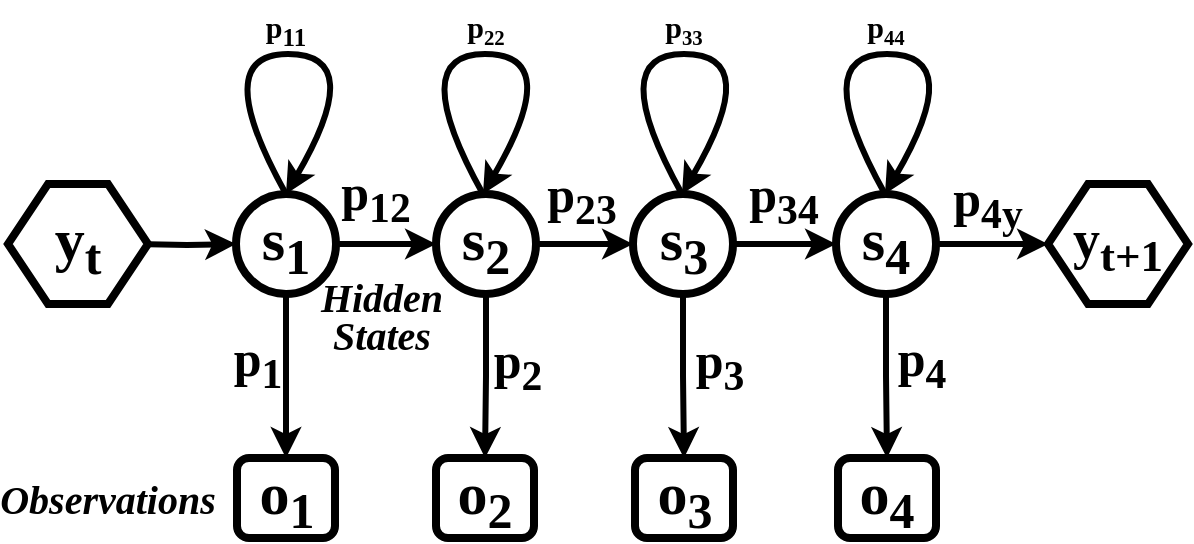 <mxfile version="22.1.16" type="device">
  <diagram name="Page-1" id="WBMwxME1dDKrALJzojWC">
    <mxGraphModel dx="954" dy="614" grid="1" gridSize="10" guides="1" tooltips="1" connect="1" arrows="1" fold="1" page="1" pageScale="1" pageWidth="827" pageHeight="1169" background="#FFFFFF" math="0" shadow="0">
      <root>
        <mxCell id="0" />
        <mxCell id="1" parent="0" />
        <mxCell id="G_lizMxF7PAWGnHg-xAG-12" style="edgeStyle=orthogonalEdgeStyle;rounded=0;orthogonalLoop=1;jettySize=auto;html=1;entryX=0;entryY=0.5;entryDx=0;entryDy=0;strokeWidth=3;" parent="1" target="G_lizMxF7PAWGnHg-xAG-2" edge="1">
          <mxGeometry relative="1" as="geometry">
            <mxPoint x="194" y="285" as="sourcePoint" />
          </mxGeometry>
        </mxCell>
        <mxCell id="G_lizMxF7PAWGnHg-xAG-13" style="edgeStyle=orthogonalEdgeStyle;rounded=0;orthogonalLoop=1;jettySize=auto;html=1;exitX=1;exitY=0.5;exitDx=0;exitDy=0;entryX=0;entryY=0.5;entryDx=0;entryDy=0;strokeWidth=3;" parent="1" source="G_lizMxF7PAWGnHg-xAG-2" target="G_lizMxF7PAWGnHg-xAG-3" edge="1">
          <mxGeometry relative="1" as="geometry" />
        </mxCell>
        <mxCell id="G_lizMxF7PAWGnHg-xAG-17" value="" style="edgeStyle=orthogonalEdgeStyle;rounded=0;orthogonalLoop=1;jettySize=auto;html=1;strokeWidth=3;" parent="1" source="G_lizMxF7PAWGnHg-xAG-2" target="G_lizMxF7PAWGnHg-xAG-7" edge="1">
          <mxGeometry relative="1" as="geometry" />
        </mxCell>
        <mxCell id="G_lizMxF7PAWGnHg-xAG-2" value="&lt;font style=&quot;font-size: 30px;&quot; face=&quot;Times New Roman&quot;&gt;&lt;b style=&quot;&quot;&gt;s&lt;sub style=&quot;&quot;&gt;1&lt;/sub&gt;&lt;/b&gt;&lt;/font&gt;" style="ellipse;whiteSpace=wrap;html=1;aspect=fixed;strokeWidth=4;" parent="1" vertex="1">
          <mxGeometry x="244" y="260" width="50" height="50" as="geometry" />
        </mxCell>
        <mxCell id="G_lizMxF7PAWGnHg-xAG-14" value="" style="edgeStyle=orthogonalEdgeStyle;rounded=0;orthogonalLoop=1;jettySize=auto;html=1;strokeWidth=3;" parent="1" source="G_lizMxF7PAWGnHg-xAG-3" target="G_lizMxF7PAWGnHg-xAG-4" edge="1">
          <mxGeometry relative="1" as="geometry" />
        </mxCell>
        <mxCell id="G_lizMxF7PAWGnHg-xAG-18" value="" style="edgeStyle=orthogonalEdgeStyle;rounded=0;orthogonalLoop=1;jettySize=auto;html=1;strokeWidth=3;" parent="1" source="G_lizMxF7PAWGnHg-xAG-3" target="G_lizMxF7PAWGnHg-xAG-8" edge="1">
          <mxGeometry relative="1" as="geometry" />
        </mxCell>
        <mxCell id="G_lizMxF7PAWGnHg-xAG-3" value="&lt;font style=&quot;font-size: 30px;&quot;&gt;&lt;b style=&quot;border-color: var(--border-color); font-family: &amp;quot;Times New Roman&amp;quot;;&quot;&gt;s&lt;/b&gt;&lt;b style=&quot;border-color: var(--border-color); font-family: &amp;quot;Times New Roman&amp;quot;;&quot;&gt;&lt;sub style=&quot;&quot;&gt;2&lt;/sub&gt;&lt;/b&gt;&lt;/font&gt;" style="ellipse;whiteSpace=wrap;html=1;aspect=fixed;strokeWidth=4;" parent="1" vertex="1">
          <mxGeometry x="344" y="260" width="50" height="50" as="geometry" />
        </mxCell>
        <mxCell id="G_lizMxF7PAWGnHg-xAG-15" value="" style="edgeStyle=orthogonalEdgeStyle;rounded=0;orthogonalLoop=1;jettySize=auto;html=1;strokeWidth=3;" parent="1" source="G_lizMxF7PAWGnHg-xAG-4" target="G_lizMxF7PAWGnHg-xAG-5" edge="1">
          <mxGeometry relative="1" as="geometry" />
        </mxCell>
        <mxCell id="G_lizMxF7PAWGnHg-xAG-19" value="" style="edgeStyle=orthogonalEdgeStyle;rounded=0;orthogonalLoop=1;jettySize=auto;html=1;strokeWidth=3;" parent="1" source="G_lizMxF7PAWGnHg-xAG-4" target="G_lizMxF7PAWGnHg-xAG-11" edge="1">
          <mxGeometry relative="1" as="geometry" />
        </mxCell>
        <mxCell id="G_lizMxF7PAWGnHg-xAG-4" value="&lt;font style=&quot;font-size: 30px;&quot;&gt;&lt;b style=&quot;border-color: var(--border-color); font-family: &amp;quot;Times New Roman&amp;quot;;&quot;&gt;s&lt;/b&gt;&lt;b style=&quot;border-color: var(--border-color); font-family: &amp;quot;Times New Roman&amp;quot;;&quot;&gt;&lt;sub style=&quot;&quot;&gt;3&lt;/sub&gt;&lt;/b&gt;&lt;/font&gt;" style="ellipse;whiteSpace=wrap;html=1;aspect=fixed;strokeWidth=4;" parent="1" vertex="1">
          <mxGeometry x="442.5" y="260" width="50" height="50" as="geometry" />
        </mxCell>
        <mxCell id="G_lizMxF7PAWGnHg-xAG-20" value="" style="edgeStyle=orthogonalEdgeStyle;rounded=0;orthogonalLoop=1;jettySize=auto;html=1;strokeWidth=3;" parent="1" source="G_lizMxF7PAWGnHg-xAG-5" target="G_lizMxF7PAWGnHg-xAG-10" edge="1">
          <mxGeometry relative="1" as="geometry" />
        </mxCell>
        <mxCell id="G_lizMxF7PAWGnHg-xAG-23" value="" style="edgeStyle=orthogonalEdgeStyle;rounded=0;orthogonalLoop=1;jettySize=auto;html=1;strokeWidth=3;" parent="1" source="G_lizMxF7PAWGnHg-xAG-5" target="G_lizMxF7PAWGnHg-xAG-22" edge="1">
          <mxGeometry relative="1" as="geometry" />
        </mxCell>
        <mxCell id="G_lizMxF7PAWGnHg-xAG-5" value="&lt;font style=&quot;font-size: 30px;&quot;&gt;&lt;b style=&quot;border-color: var(--border-color); font-family: &amp;quot;Times New Roman&amp;quot;;&quot;&gt;s&lt;/b&gt;&lt;b style=&quot;border-color: var(--border-color); font-family: &amp;quot;Times New Roman&amp;quot;;&quot;&gt;&lt;sub style=&quot;&quot;&gt;4&lt;/sub&gt;&lt;/b&gt;&lt;/font&gt;" style="ellipse;whiteSpace=wrap;html=1;aspect=fixed;strokeWidth=4;" parent="1" vertex="1">
          <mxGeometry x="544" y="260" width="50" height="50" as="geometry" />
        </mxCell>
        <mxCell id="G_lizMxF7PAWGnHg-xAG-7" value="&lt;font face=&quot;Times New Roman&quot;&gt;&lt;span style=&quot;font-size: 30px;&quot;&gt;&lt;b&gt;o&lt;sub&gt;1&lt;/sub&gt;&lt;/b&gt;&lt;/span&gt;&lt;/font&gt;" style="rounded=1;whiteSpace=wrap;html=1;strokeWidth=4;" parent="1" vertex="1">
          <mxGeometry x="244.5" y="392" width="49" height="40" as="geometry" />
        </mxCell>
        <mxCell id="G_lizMxF7PAWGnHg-xAG-8" value="&lt;font style=&quot;font-size: 30px;&quot;&gt;&lt;b style=&quot;border-color: var(--border-color); font-family: &amp;quot;Times New Roman&amp;quot;;&quot;&gt;o&lt;/b&gt;&lt;b style=&quot;border-color: var(--border-color); font-family: &amp;quot;Times New Roman&amp;quot;;&quot;&gt;&lt;sub style=&quot;&quot;&gt;2&lt;/sub&gt;&lt;/b&gt;&lt;/font&gt;" style="rounded=1;whiteSpace=wrap;html=1;strokeWidth=4;" parent="1" vertex="1">
          <mxGeometry x="344" y="392" width="49" height="40" as="geometry" />
        </mxCell>
        <mxCell id="G_lizMxF7PAWGnHg-xAG-10" value="&lt;font style=&quot;font-size: 30px;&quot;&gt;&lt;b style=&quot;border-color: var(--border-color); font-family: &amp;quot;Times New Roman&amp;quot;;&quot;&gt;o&lt;/b&gt;&lt;b style=&quot;border-color: var(--border-color); font-family: &amp;quot;Times New Roman&amp;quot;;&quot;&gt;&lt;sub style=&quot;&quot;&gt;4&lt;/sub&gt;&lt;/b&gt;&lt;/font&gt;" style="rounded=1;whiteSpace=wrap;html=1;strokeWidth=4;" parent="1" vertex="1">
          <mxGeometry x="545" y="392" width="49" height="40" as="geometry" />
        </mxCell>
        <mxCell id="G_lizMxF7PAWGnHg-xAG-11" value="&lt;font style=&quot;font-size: 30px;&quot;&gt;&lt;b style=&quot;border-color: var(--border-color); font-family: &amp;quot;Times New Roman&amp;quot;;&quot;&gt;o&lt;/b&gt;&lt;b style=&quot;border-color: var(--border-color); font-family: &amp;quot;Times New Roman&amp;quot;;&quot;&gt;&lt;sub style=&quot;&quot;&gt;3&lt;/sub&gt;&lt;/b&gt;&lt;/font&gt;" style="rounded=1;whiteSpace=wrap;html=1;strokeWidth=4;" parent="1" vertex="1">
          <mxGeometry x="443.5" y="392" width="49" height="40" as="geometry" />
        </mxCell>
        <mxCell id="G_lizMxF7PAWGnHg-xAG-21" value="&lt;font style=&quot;font-size: 30px;&quot; face=&quot;Times New Roman&quot;&gt;&lt;b style=&quot;&quot;&gt;y&lt;sub style=&quot;&quot;&gt;t&lt;/sub&gt;&lt;/b&gt;&lt;/font&gt;" style="shape=hexagon;perimeter=hexagonPerimeter2;whiteSpace=wrap;html=1;fixedSize=1;strokeWidth=4;" parent="1" vertex="1">
          <mxGeometry x="130" y="255" width="70" height="60" as="geometry" />
        </mxCell>
        <mxCell id="G_lizMxF7PAWGnHg-xAG-22" value="&lt;b style=&quot;border-color: var(--border-color); font-family: &amp;quot;Times New Roman&amp;quot;; font-size: 27px;&quot;&gt;y&lt;sub style=&quot;border-color: var(--border-color);&quot;&gt;t+1&lt;/sub&gt;&lt;/b&gt;" style="shape=hexagon;perimeter=hexagonPerimeter2;whiteSpace=wrap;html=1;fixedSize=1;strokeWidth=4;" parent="1" vertex="1">
          <mxGeometry x="650" y="255" width="70" height="60" as="geometry" />
        </mxCell>
        <mxCell id="G_lizMxF7PAWGnHg-xAG-27" value="" style="endArrow=classic;html=1;exitX=0.5;exitY=0;exitDx=0;exitDy=0;entryX=0.5;entryY=0;entryDx=0;entryDy=0;curved=1;strokeWidth=3;" parent="1" source="G_lizMxF7PAWGnHg-xAG-2" target="G_lizMxF7PAWGnHg-xAG-2" edge="1">
          <mxGeometry width="50" height="50" relative="1" as="geometry">
            <mxPoint x="260" y="220" as="sourcePoint" />
            <mxPoint x="390" y="180" as="targetPoint" />
            <Array as="points">
              <mxPoint x="230" y="190" />
              <mxPoint x="310" y="190" />
            </Array>
          </mxGeometry>
        </mxCell>
        <mxCell id="G_lizMxF7PAWGnHg-xAG-28" value="" style="endArrow=classic;html=1;exitX=0.5;exitY=0;exitDx=0;exitDy=0;entryX=0.5;entryY=0;entryDx=0;entryDy=0;curved=1;strokeWidth=3;" parent="1" edge="1">
          <mxGeometry width="50" height="50" relative="1" as="geometry">
            <mxPoint x="367.5" y="260" as="sourcePoint" />
            <mxPoint x="367.5" y="260" as="targetPoint" />
            <Array as="points">
              <mxPoint x="328.5" y="190" />
              <mxPoint x="408.5" y="190" />
            </Array>
          </mxGeometry>
        </mxCell>
        <mxCell id="G_lizMxF7PAWGnHg-xAG-29" value="" style="endArrow=classic;html=1;exitX=0.5;exitY=0;exitDx=0;exitDy=0;entryX=0.5;entryY=0;entryDx=0;entryDy=0;curved=1;strokeWidth=3;" parent="1" edge="1">
          <mxGeometry width="50" height="50" relative="1" as="geometry">
            <mxPoint x="467" y="260" as="sourcePoint" />
            <mxPoint x="467" y="260" as="targetPoint" />
            <Array as="points">
              <mxPoint x="428" y="190" />
              <mxPoint x="508" y="190" />
            </Array>
          </mxGeometry>
        </mxCell>
        <mxCell id="G_lizMxF7PAWGnHg-xAG-30" value="" style="endArrow=classic;html=1;exitX=0.5;exitY=0;exitDx=0;exitDy=0;entryX=0.5;entryY=0;entryDx=0;entryDy=0;curved=1;strokeWidth=3;" parent="1" edge="1">
          <mxGeometry width="50" height="50" relative="1" as="geometry">
            <mxPoint x="568.5" y="260" as="sourcePoint" />
            <mxPoint x="568.5" y="260" as="targetPoint" />
            <Array as="points">
              <mxPoint x="529.5" y="190" />
              <mxPoint x="609.5" y="190" />
            </Array>
          </mxGeometry>
        </mxCell>
        <mxCell id="G_lizMxF7PAWGnHg-xAG-31" value="&lt;font face=&quot;Times New Roman&quot;&gt;&lt;span style=&quot;font-size: 15px;&quot;&gt;&lt;b&gt;p&lt;sub&gt;11&lt;/sub&gt;&lt;/b&gt;&lt;/span&gt;&lt;/font&gt;" style="text;html=1;strokeColor=none;fillColor=none;align=center;verticalAlign=middle;whiteSpace=wrap;rounded=0;" parent="1" vertex="1">
          <mxGeometry x="239" y="163" width="60" height="30" as="geometry" />
        </mxCell>
        <mxCell id="G_lizMxF7PAWGnHg-xAG-32" value="&lt;font face=&quot;Times New Roman&quot;&gt;&lt;b style=&quot;&quot;&gt;&lt;span style=&quot;font-size: 15px;&quot;&gt;p&lt;/span&gt;&lt;span style=&quot;font-size: 12.5px;&quot;&gt;&lt;sub&gt;22&lt;/sub&gt;&lt;/span&gt;&lt;/b&gt;&lt;/font&gt;" style="text;html=1;strokeColor=none;fillColor=none;align=center;verticalAlign=middle;whiteSpace=wrap;rounded=0;" parent="1" vertex="1">
          <mxGeometry x="338.5" y="163" width="60" height="30" as="geometry" />
        </mxCell>
        <mxCell id="G_lizMxF7PAWGnHg-xAG-33" value="&lt;font face=&quot;Times New Roman&quot;&gt;&lt;b style=&quot;&quot;&gt;&lt;span style=&quot;font-size: 15px;&quot;&gt;p&lt;/span&gt;&lt;span style=&quot;font-size: 12.5px;&quot;&gt;&lt;sub&gt;33&lt;/sub&gt;&lt;/span&gt;&lt;/b&gt;&lt;/font&gt;" style="text;html=1;strokeColor=none;fillColor=none;align=center;verticalAlign=middle;whiteSpace=wrap;rounded=0;" parent="1" vertex="1">
          <mxGeometry x="438" y="163" width="60" height="30" as="geometry" />
        </mxCell>
        <mxCell id="G_lizMxF7PAWGnHg-xAG-34" value="&lt;font face=&quot;Times New Roman&quot;&gt;&lt;b style=&quot;&quot;&gt;&lt;span style=&quot;font-size: 15px;&quot;&gt;p&lt;/span&gt;&lt;span style=&quot;font-size: 12.5px;&quot;&gt;&lt;sub&gt;44&lt;/sub&gt;&lt;/span&gt;&lt;/b&gt;&lt;/font&gt;" style="text;html=1;strokeColor=none;fillColor=none;align=center;verticalAlign=middle;whiteSpace=wrap;rounded=0;" parent="1" vertex="1">
          <mxGeometry x="539" y="163" width="60" height="30" as="geometry" />
        </mxCell>
        <mxCell id="G_lizMxF7PAWGnHg-xAG-35" value="&lt;font face=&quot;Times New Roman&quot;&gt;&lt;span style=&quot;font-size: 25px;&quot;&gt;&lt;b&gt;p&lt;sub&gt;12&lt;/sub&gt;&lt;/b&gt;&lt;/span&gt;&lt;/font&gt;" style="text;html=1;strokeColor=none;fillColor=none;align=center;verticalAlign=middle;whiteSpace=wrap;rounded=0;" parent="1" vertex="1">
          <mxGeometry x="284" y="247" width="60" height="30" as="geometry" />
        </mxCell>
        <mxCell id="G_lizMxF7PAWGnHg-xAG-36" value="&lt;font face=&quot;Times New Roman&quot;&gt;&lt;span style=&quot;font-size: 25px;&quot;&gt;&lt;b&gt;p&lt;sub&gt;4y&lt;/sub&gt;&lt;/b&gt;&lt;/span&gt;&lt;/font&gt;" style="text;html=1;strokeColor=none;fillColor=none;align=center;verticalAlign=middle;whiteSpace=wrap;rounded=0;" parent="1" vertex="1">
          <mxGeometry x="590" y="250" width="60" height="30" as="geometry" />
        </mxCell>
        <mxCell id="G_lizMxF7PAWGnHg-xAG-37" value="&lt;font style=&quot;font-size: 25px;&quot; face=&quot;Times New Roman&quot;&gt;&lt;b style=&quot;&quot;&gt;&lt;span style=&quot;&quot;&gt;p&lt;/span&gt;&lt;span style=&quot;&quot;&gt;&lt;sub&gt;34&lt;/sub&gt;&lt;/span&gt;&lt;/b&gt;&lt;/font&gt;" style="text;html=1;strokeColor=none;fillColor=none;align=center;verticalAlign=middle;whiteSpace=wrap;rounded=0;" parent="1" vertex="1">
          <mxGeometry x="488" y="248" width="60" height="30" as="geometry" />
        </mxCell>
        <mxCell id="G_lizMxF7PAWGnHg-xAG-38" value="&lt;font face=&quot;Times New Roman&quot;&gt;&lt;b style=&quot;font-size: 25px;&quot;&gt;&lt;span style=&quot;&quot;&gt;p&lt;sub&gt;23&lt;/sub&gt;&lt;/span&gt;&lt;/b&gt;&lt;/font&gt;" style="text;html=1;strokeColor=none;fillColor=none;align=center;verticalAlign=middle;whiteSpace=wrap;rounded=0;" parent="1" vertex="1">
          <mxGeometry x="387" y="248" width="60" height="30" as="geometry" />
        </mxCell>
        <mxCell id="G_lizMxF7PAWGnHg-xAG-41" value="&lt;font face=&quot;Times New Roman&quot;&gt;&lt;span style=&quot;font-size: 25px;&quot;&gt;&lt;b&gt;p&lt;sub&gt;1&lt;/sub&gt;&lt;/b&gt;&lt;/span&gt;&lt;/font&gt;" style="text;html=1;strokeColor=none;fillColor=none;align=center;verticalAlign=middle;whiteSpace=wrap;rounded=0;" parent="1" vertex="1">
          <mxGeometry x="225" y="330" width="60" height="30" as="geometry" />
        </mxCell>
        <mxCell id="G_lizMxF7PAWGnHg-xAG-42" value="&lt;font style=&quot;font-size: 25px;&quot; face=&quot;Times New Roman&quot;&gt;&lt;b style=&quot;&quot;&gt;&lt;span style=&quot;&quot;&gt;p&lt;/span&gt;&lt;span style=&quot;&quot;&gt;&lt;sub&gt;2&lt;/sub&gt;&lt;/span&gt;&lt;/b&gt;&lt;/font&gt;" style="text;html=1;strokeColor=none;fillColor=none;align=center;verticalAlign=middle;whiteSpace=wrap;rounded=0;" parent="1" vertex="1">
          <mxGeometry x="355" y="331" width="60" height="30" as="geometry" />
        </mxCell>
        <mxCell id="G_lizMxF7PAWGnHg-xAG-43" value="&lt;font style=&quot;font-size: 25px;&quot; face=&quot;Times New Roman&quot;&gt;&lt;b style=&quot;&quot;&gt;&lt;span style=&quot;&quot;&gt;p&lt;/span&gt;&lt;span style=&quot;&quot;&gt;&lt;sub&gt;3&lt;/sub&gt;&lt;/span&gt;&lt;/b&gt;&lt;/font&gt;" style="text;html=1;strokeColor=none;fillColor=none;align=center;verticalAlign=middle;whiteSpace=wrap;rounded=0;" parent="1" vertex="1">
          <mxGeometry x="456" y="331" width="60" height="30" as="geometry" />
        </mxCell>
        <mxCell id="G_lizMxF7PAWGnHg-xAG-44" value="&lt;font style=&quot;font-size: 25px;&quot; face=&quot;Times New Roman&quot;&gt;&lt;b style=&quot;&quot;&gt;&lt;span style=&quot;&quot;&gt;p&lt;/span&gt;&lt;span style=&quot;&quot;&gt;&lt;sub&gt;4&lt;/sub&gt;&lt;/span&gt;&lt;/b&gt;&lt;/font&gt;" style="text;html=1;strokeColor=none;fillColor=none;align=center;verticalAlign=middle;whiteSpace=wrap;rounded=0;" parent="1" vertex="1">
          <mxGeometry x="556.5" y="330" width="60" height="30" as="geometry" />
        </mxCell>
        <mxCell id="G_lizMxF7PAWGnHg-xAG-46" value="&lt;font size=&quot;1&quot; style=&quot;&quot; face=&quot;Times New Roman&quot;&gt;&lt;i style=&quot;font-size: 20px;&quot;&gt;Observations&lt;/i&gt;&lt;/font&gt;" style="text;html=1;strokeColor=none;fillColor=none;align=center;verticalAlign=middle;whiteSpace=wrap;rounded=0;fontStyle=1" parent="1" vertex="1">
          <mxGeometry x="150" y="397" width="60" height="30" as="geometry" />
        </mxCell>
        <mxCell id="G_lizMxF7PAWGnHg-xAG-47" value="&lt;p style=&quot;line-height: 120%;&quot;&gt;&lt;font size=&quot;1&quot; style=&quot;&quot; face=&quot;Times New Roman&quot;&gt;&lt;i style=&quot;font-size: 20px;&quot;&gt;Hidden States&lt;/i&gt;&lt;/font&gt;&lt;/p&gt;" style="text;html=1;strokeColor=none;fillColor=none;align=center;verticalAlign=middle;whiteSpace=wrap;rounded=0;fontStyle=1;strokeWidth=6;" parent="1" vertex="1">
          <mxGeometry x="287" y="308" width="60" height="30" as="geometry" />
        </mxCell>
      </root>
    </mxGraphModel>
  </diagram>
</mxfile>
